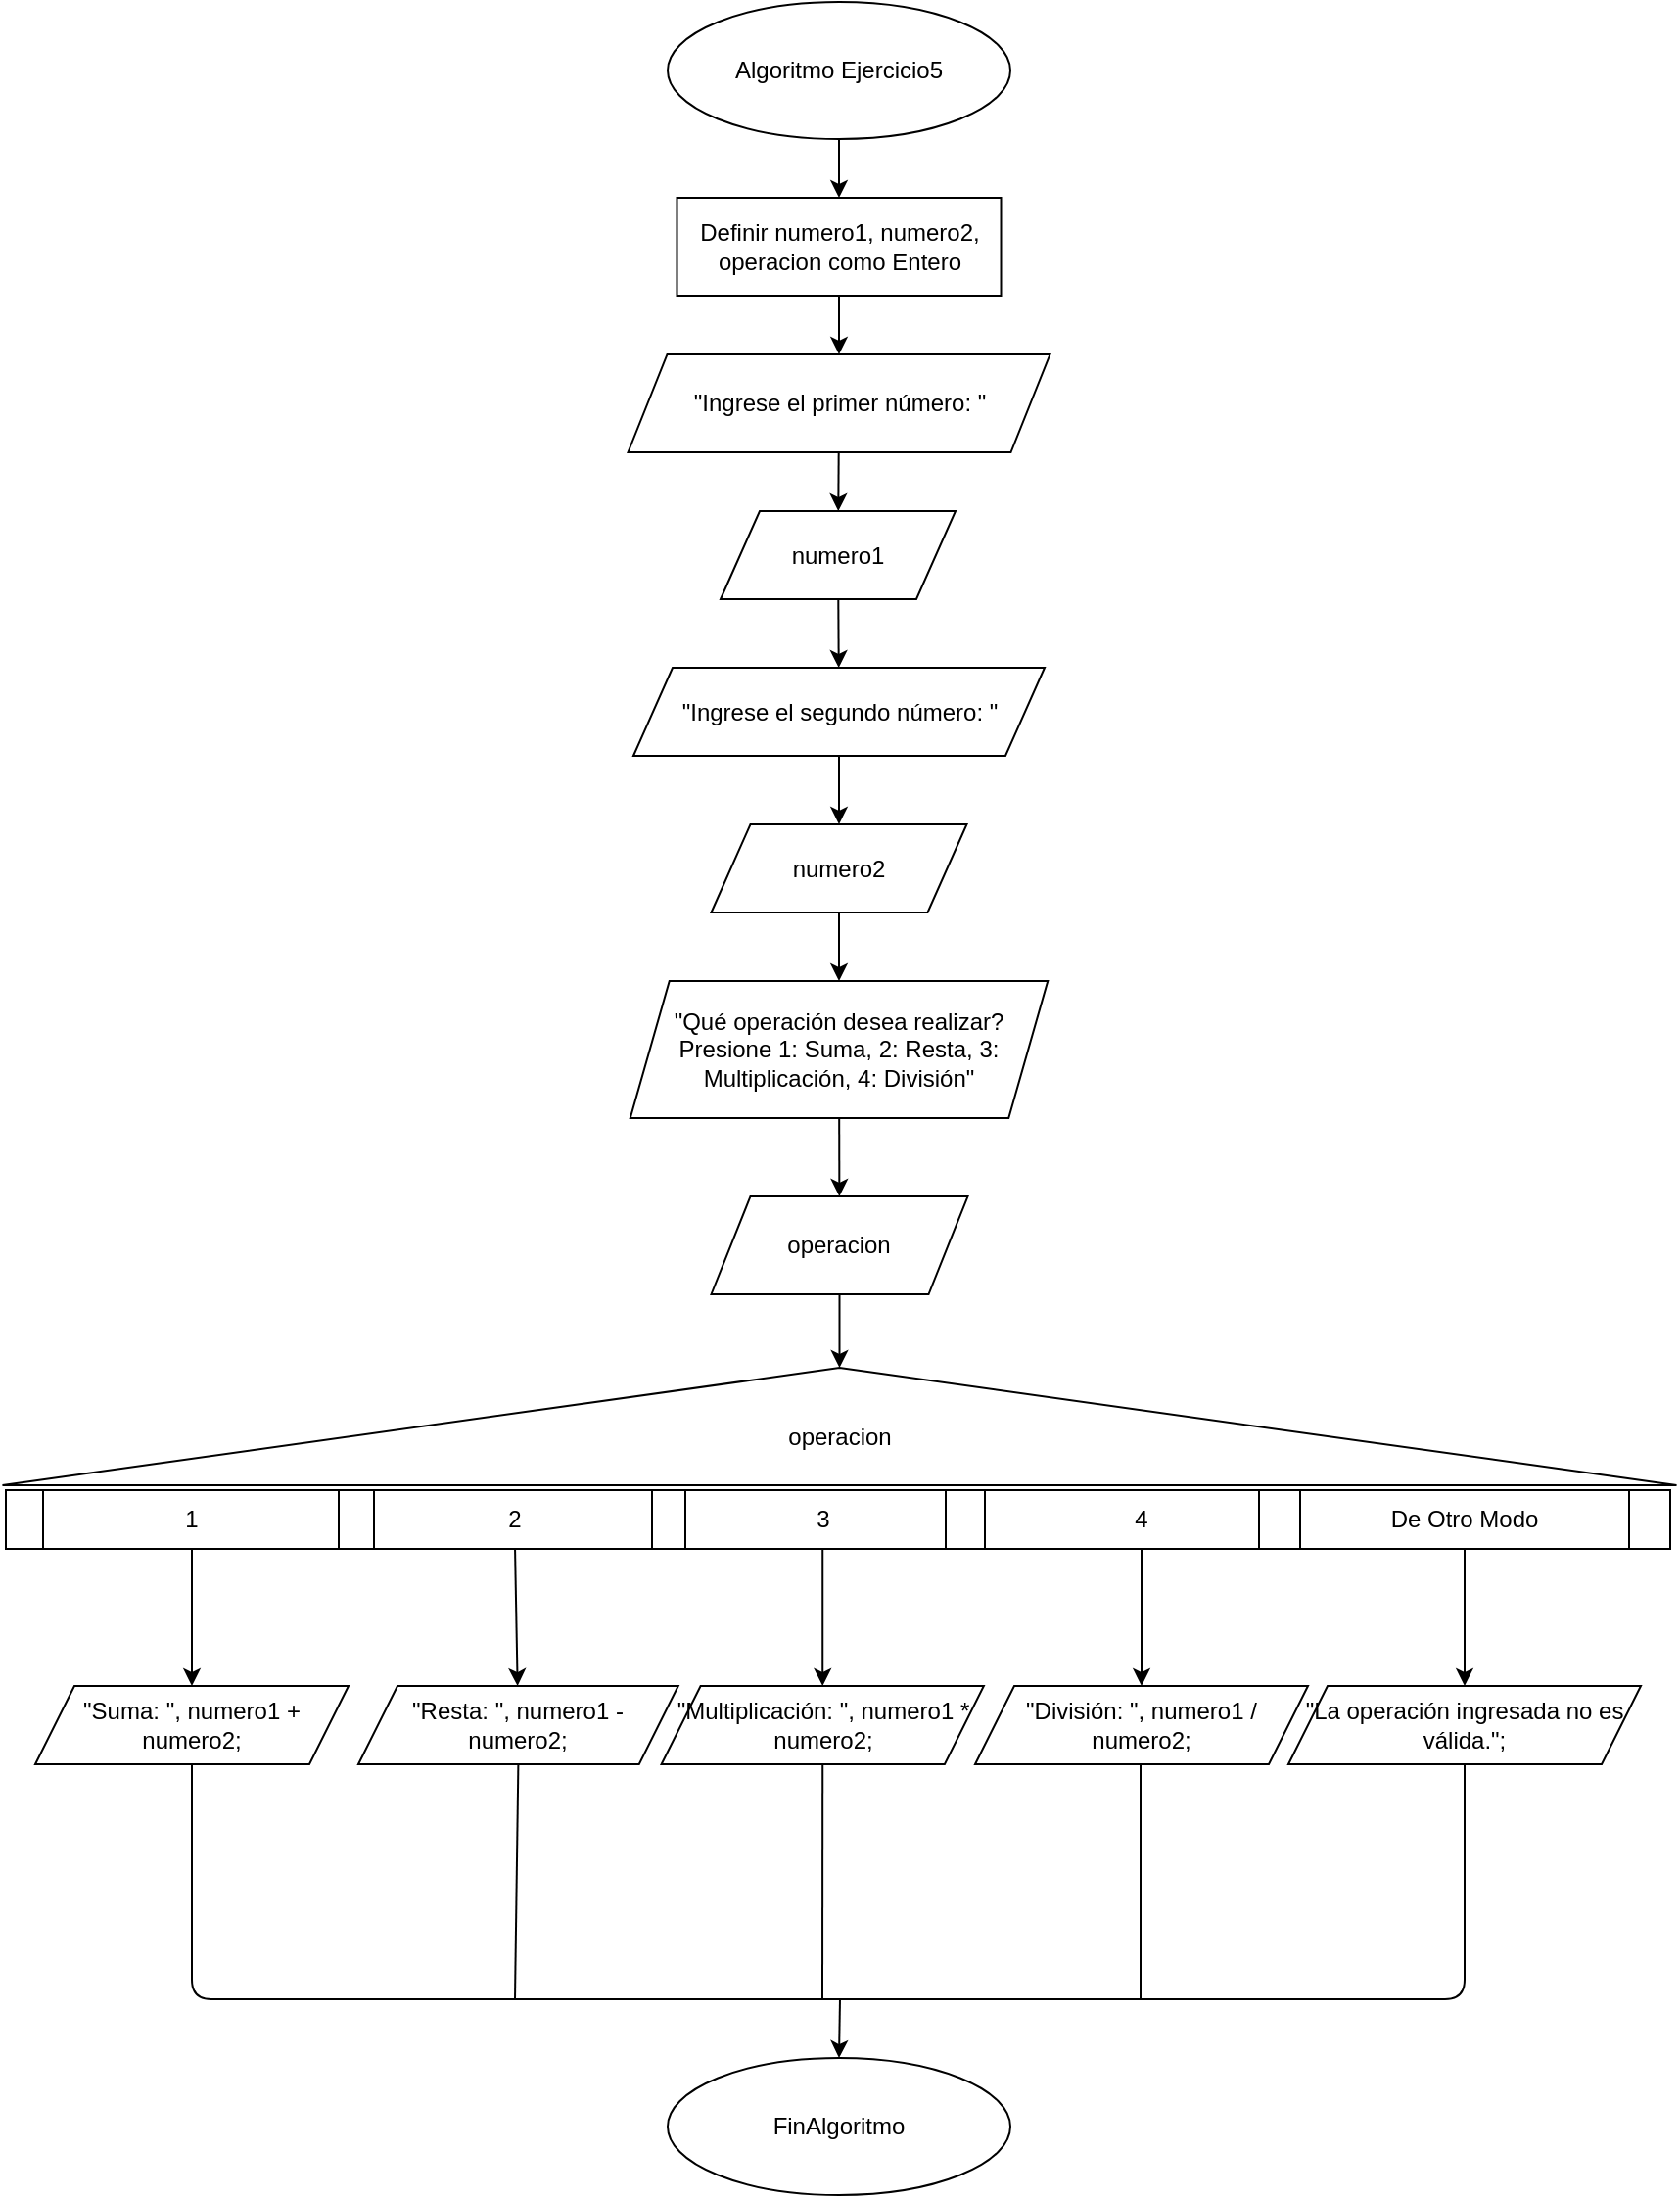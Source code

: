<mxfile>
    <diagram id="CRlpKE5o4N3WgSX9IH5d" name="Page-1">
        <mxGraphModel dx="2277" dy="779" grid="1" gridSize="10" guides="1" tooltips="1" connect="1" arrows="1" fold="1" page="1" pageScale="1" pageWidth="850" pageHeight="1100" background="light-dark(#FFFFFF,#0A0A0A)" math="0" shadow="0">
            <root>
                <mxCell id="0"/>
                <mxCell id="1" parent="0"/>
                <mxCell id="4" value="" style="edgeStyle=none;html=1;" parent="1" source="2" target="3" edge="1">
                    <mxGeometry relative="1" as="geometry"/>
                </mxCell>
                <mxCell id="2" value="Algoritmo Ejercicio5" style="ellipse;whiteSpace=wrap;html=1;" parent="1" vertex="1">
                    <mxGeometry x="338" y="20" width="175" height="70" as="geometry"/>
                </mxCell>
                <mxCell id="6" value="" style="edgeStyle=none;html=1;" parent="1" source="3" target="5" edge="1">
                    <mxGeometry relative="1" as="geometry"/>
                </mxCell>
                <mxCell id="3" value="Definir numero1, numero2, operacion como Entero" style="whiteSpace=wrap;html=1;" parent="1" vertex="1">
                    <mxGeometry x="342.75" y="120" width="165.5" height="50" as="geometry"/>
                </mxCell>
                <mxCell id="8" value="" style="edgeStyle=none;html=1;" parent="1" source="5" target="7" edge="1">
                    <mxGeometry relative="1" as="geometry"/>
                </mxCell>
                <mxCell id="5" value="&quot;Ingrese el primer número: &quot;" style="shape=parallelogram;perimeter=parallelogramPerimeter;whiteSpace=wrap;html=1;fixedSize=1;" parent="1" vertex="1">
                    <mxGeometry x="317.75" y="200" width="215.5" height="50" as="geometry"/>
                </mxCell>
                <mxCell id="10" value="" style="edgeStyle=none;html=1;" parent="1" source="7" target="9" edge="1">
                    <mxGeometry relative="1" as="geometry"/>
                </mxCell>
                <mxCell id="7" value="numero1" style="shape=parallelogram;perimeter=parallelogramPerimeter;whiteSpace=wrap;html=1;fixedSize=1;" parent="1" vertex="1">
                    <mxGeometry x="365" y="280" width="120" height="45" as="geometry"/>
                </mxCell>
                <mxCell id="12" value="" style="edgeStyle=none;html=1;" parent="1" source="9" target="11" edge="1">
                    <mxGeometry relative="1" as="geometry"/>
                </mxCell>
                <mxCell id="9" value="&quot;Ingrese el segundo número: &quot;" style="shape=parallelogram;perimeter=parallelogramPerimeter;whiteSpace=wrap;html=1;fixedSize=1;" parent="1" vertex="1">
                    <mxGeometry x="320.5" y="360" width="210" height="45" as="geometry"/>
                </mxCell>
                <mxCell id="14" value="" style="edgeStyle=none;html=1;" parent="1" source="11" target="13" edge="1">
                    <mxGeometry relative="1" as="geometry"/>
                </mxCell>
                <mxCell id="11" value="numero2" style="shape=parallelogram;perimeter=parallelogramPerimeter;whiteSpace=wrap;html=1;fixedSize=1;" parent="1" vertex="1">
                    <mxGeometry x="360.25" y="440" width="130.5" height="45" as="geometry"/>
                </mxCell>
                <mxCell id="16" value="" style="edgeStyle=none;html=1;" parent="1" source="13" target="15" edge="1">
                    <mxGeometry relative="1" as="geometry"/>
                </mxCell>
                <mxCell id="13" value="&quot;Qué operación desea realizar? Presione 1: Suma, 2: Resta, 3: Multiplicación, 4: División&quot;" style="shape=parallelogram;perimeter=parallelogramPerimeter;whiteSpace=wrap;html=1;fixedSize=1;" parent="1" vertex="1">
                    <mxGeometry x="318.88" y="520" width="213.25" height="70" as="geometry"/>
                </mxCell>
                <mxCell id="18" value="" style="edgeStyle=none;html=1;" edge="1" parent="1" source="15" target="17">
                    <mxGeometry relative="1" as="geometry"/>
                </mxCell>
                <mxCell id="15" value="operacion" style="shape=parallelogram;perimeter=parallelogramPerimeter;whiteSpace=wrap;html=1;fixedSize=1;" parent="1" vertex="1">
                    <mxGeometry x="360.25" y="630" width="131" height="50" as="geometry"/>
                </mxCell>
                <mxCell id="17" value="" style="triangle;whiteSpace=wrap;html=1;rotation=-90;" vertex="1" parent="1">
                    <mxGeometry x="395.75" y="320" width="60" height="855" as="geometry"/>
                </mxCell>
                <mxCell id="20" value="operacion" style="text;html=1;align=center;verticalAlign=middle;whiteSpace=wrap;rounded=0;" vertex="1" parent="1">
                    <mxGeometry x="395.75" y="737.5" width="60" height="30" as="geometry"/>
                </mxCell>
                <mxCell id="27" value="" style="edgeStyle=none;html=1;entryX=0.5;entryY=0;entryDx=0;entryDy=0;" edge="1" parent="1" source="21" target="26">
                    <mxGeometry relative="1" as="geometry"/>
                </mxCell>
                <mxCell id="21" value="1" style="shape=process;whiteSpace=wrap;html=1;backgroundOutline=1;" vertex="1" parent="1">
                    <mxGeometry y="780" width="190" height="30" as="geometry"/>
                </mxCell>
                <mxCell id="32" value="" style="edgeStyle=none;html=1;" edge="1" parent="1" source="22" target="28">
                    <mxGeometry relative="1" as="geometry"/>
                </mxCell>
                <mxCell id="22" value="2" style="shape=process;whiteSpace=wrap;html=1;backgroundOutline=1;" vertex="1" parent="1">
                    <mxGeometry x="170" y="780" width="179.5" height="30" as="geometry"/>
                </mxCell>
                <mxCell id="33" value="" style="edgeStyle=none;html=1;" edge="1" parent="1" source="23" target="29">
                    <mxGeometry relative="1" as="geometry"/>
                </mxCell>
                <mxCell id="23" value="3" style="shape=process;whiteSpace=wrap;html=1;backgroundOutline=1;" vertex="1" parent="1">
                    <mxGeometry x="330" y="780" width="174.25" height="30" as="geometry"/>
                </mxCell>
                <mxCell id="34" value="" style="edgeStyle=none;html=1;" edge="1" parent="1" source="24" target="30">
                    <mxGeometry relative="1" as="geometry"/>
                </mxCell>
                <mxCell id="24" value="4" style="shape=process;whiteSpace=wrap;html=1;backgroundOutline=1;" vertex="1" parent="1">
                    <mxGeometry x="480" y="780" width="200" height="30" as="geometry"/>
                </mxCell>
                <mxCell id="35" value="" style="edgeStyle=none;html=1;" edge="1" parent="1" source="25" target="31">
                    <mxGeometry relative="1" as="geometry"/>
                </mxCell>
                <mxCell id="25" value="De Otro Modo" style="shape=process;whiteSpace=wrap;html=1;backgroundOutline=1;" vertex="1" parent="1">
                    <mxGeometry x="640" y="780" width="210" height="30" as="geometry"/>
                </mxCell>
                <mxCell id="26" value="&quot;Suma: &quot;, numero1 + numero2;" style="shape=parallelogram;perimeter=parallelogramPerimeter;whiteSpace=wrap;html=1;fixedSize=1;" vertex="1" parent="1">
                    <mxGeometry x="15" y="880" width="160" height="40" as="geometry"/>
                </mxCell>
                <mxCell id="28" value="&quot;Resta: &quot;, numero1 - numero2;" style="shape=parallelogram;perimeter=parallelogramPerimeter;whiteSpace=wrap;html=1;fixedSize=1;" vertex="1" parent="1">
                    <mxGeometry x="180" y="880" width="163.38" height="40" as="geometry"/>
                </mxCell>
                <mxCell id="29" value="&quot;Multiplicación: &quot;, numero1 * numero2;" style="shape=parallelogram;perimeter=parallelogramPerimeter;whiteSpace=wrap;html=1;fixedSize=1;" vertex="1" parent="1">
                    <mxGeometry x="334.81" y="880" width="164.63" height="40" as="geometry"/>
                </mxCell>
                <mxCell id="30" value="&quot;División: &quot;, numero1 / numero2;" style="shape=parallelogram;perimeter=parallelogramPerimeter;whiteSpace=wrap;html=1;fixedSize=1;" vertex="1" parent="1">
                    <mxGeometry x="495" y="880" width="170" height="40" as="geometry"/>
                </mxCell>
                <mxCell id="31" value="&quot;La operación ingresada no es válida.&quot;;" style="shape=parallelogram;perimeter=parallelogramPerimeter;whiteSpace=wrap;html=1;fixedSize=1;" vertex="1" parent="1">
                    <mxGeometry x="655" y="880" width="180" height="40" as="geometry"/>
                </mxCell>
                <mxCell id="36" value="FinAlgoritmo" style="ellipse;whiteSpace=wrap;html=1;" vertex="1" parent="1">
                    <mxGeometry x="338" y="1070" width="175" height="70" as="geometry"/>
                </mxCell>
                <mxCell id="37" value="" style="endArrow=none;html=1;exitX=0.5;exitY=1;exitDx=0;exitDy=0;" edge="1" parent="1" source="26">
                    <mxGeometry width="50" height="50" relative="1" as="geometry">
                        <mxPoint x="450" y="930" as="sourcePoint"/>
                        <mxPoint x="420" y="1040" as="targetPoint"/>
                        <Array as="points">
                            <mxPoint x="95" y="1040"/>
                        </Array>
                    </mxGeometry>
                </mxCell>
                <mxCell id="38" value="" style="endArrow=none;html=1;exitX=0.5;exitY=1;exitDx=0;exitDy=0;" edge="1" parent="1" source="31">
                    <mxGeometry width="50" height="50" relative="1" as="geometry">
                        <mxPoint x="450" y="930" as="sourcePoint"/>
                        <mxPoint x="420" y="1040" as="targetPoint"/>
                        <Array as="points">
                            <mxPoint x="745" y="1040"/>
                        </Array>
                    </mxGeometry>
                </mxCell>
                <mxCell id="39" value="" style="endArrow=none;html=1;exitX=0.5;exitY=1;exitDx=0;exitDy=0;" edge="1" parent="1" source="28">
                    <mxGeometry width="50" height="50" relative="1" as="geometry">
                        <mxPoint x="450" y="930" as="sourcePoint"/>
                        <mxPoint x="260" y="1040" as="targetPoint"/>
                    </mxGeometry>
                </mxCell>
                <mxCell id="40" value="" style="endArrow=none;html=1;exitX=0.5;exitY=1;exitDx=0;exitDy=0;" edge="1" parent="1" source="29">
                    <mxGeometry width="50" height="50" relative="1" as="geometry">
                        <mxPoint x="395.75" y="950" as="sourcePoint"/>
                        <mxPoint x="417" y="1040" as="targetPoint"/>
                    </mxGeometry>
                </mxCell>
                <mxCell id="41" value="" style="endArrow=none;html=1;exitX=0.5;exitY=1;exitDx=0;exitDy=0;" edge="1" parent="1">
                    <mxGeometry width="50" height="50" relative="1" as="geometry">
                        <mxPoint x="579.5" y="920" as="sourcePoint"/>
                        <mxPoint x="579.5" y="1040" as="targetPoint"/>
                    </mxGeometry>
                </mxCell>
                <mxCell id="42" value="" style="endArrow=classic;html=1;entryX=0.5;entryY=0;entryDx=0;entryDy=0;" edge="1" parent="1" target="36">
                    <mxGeometry width="50" height="50" relative="1" as="geometry">
                        <mxPoint x="426" y="1040" as="sourcePoint"/>
                        <mxPoint x="500" y="880" as="targetPoint"/>
                    </mxGeometry>
                </mxCell>
            </root>
        </mxGraphModel>
    </diagram>
</mxfile>